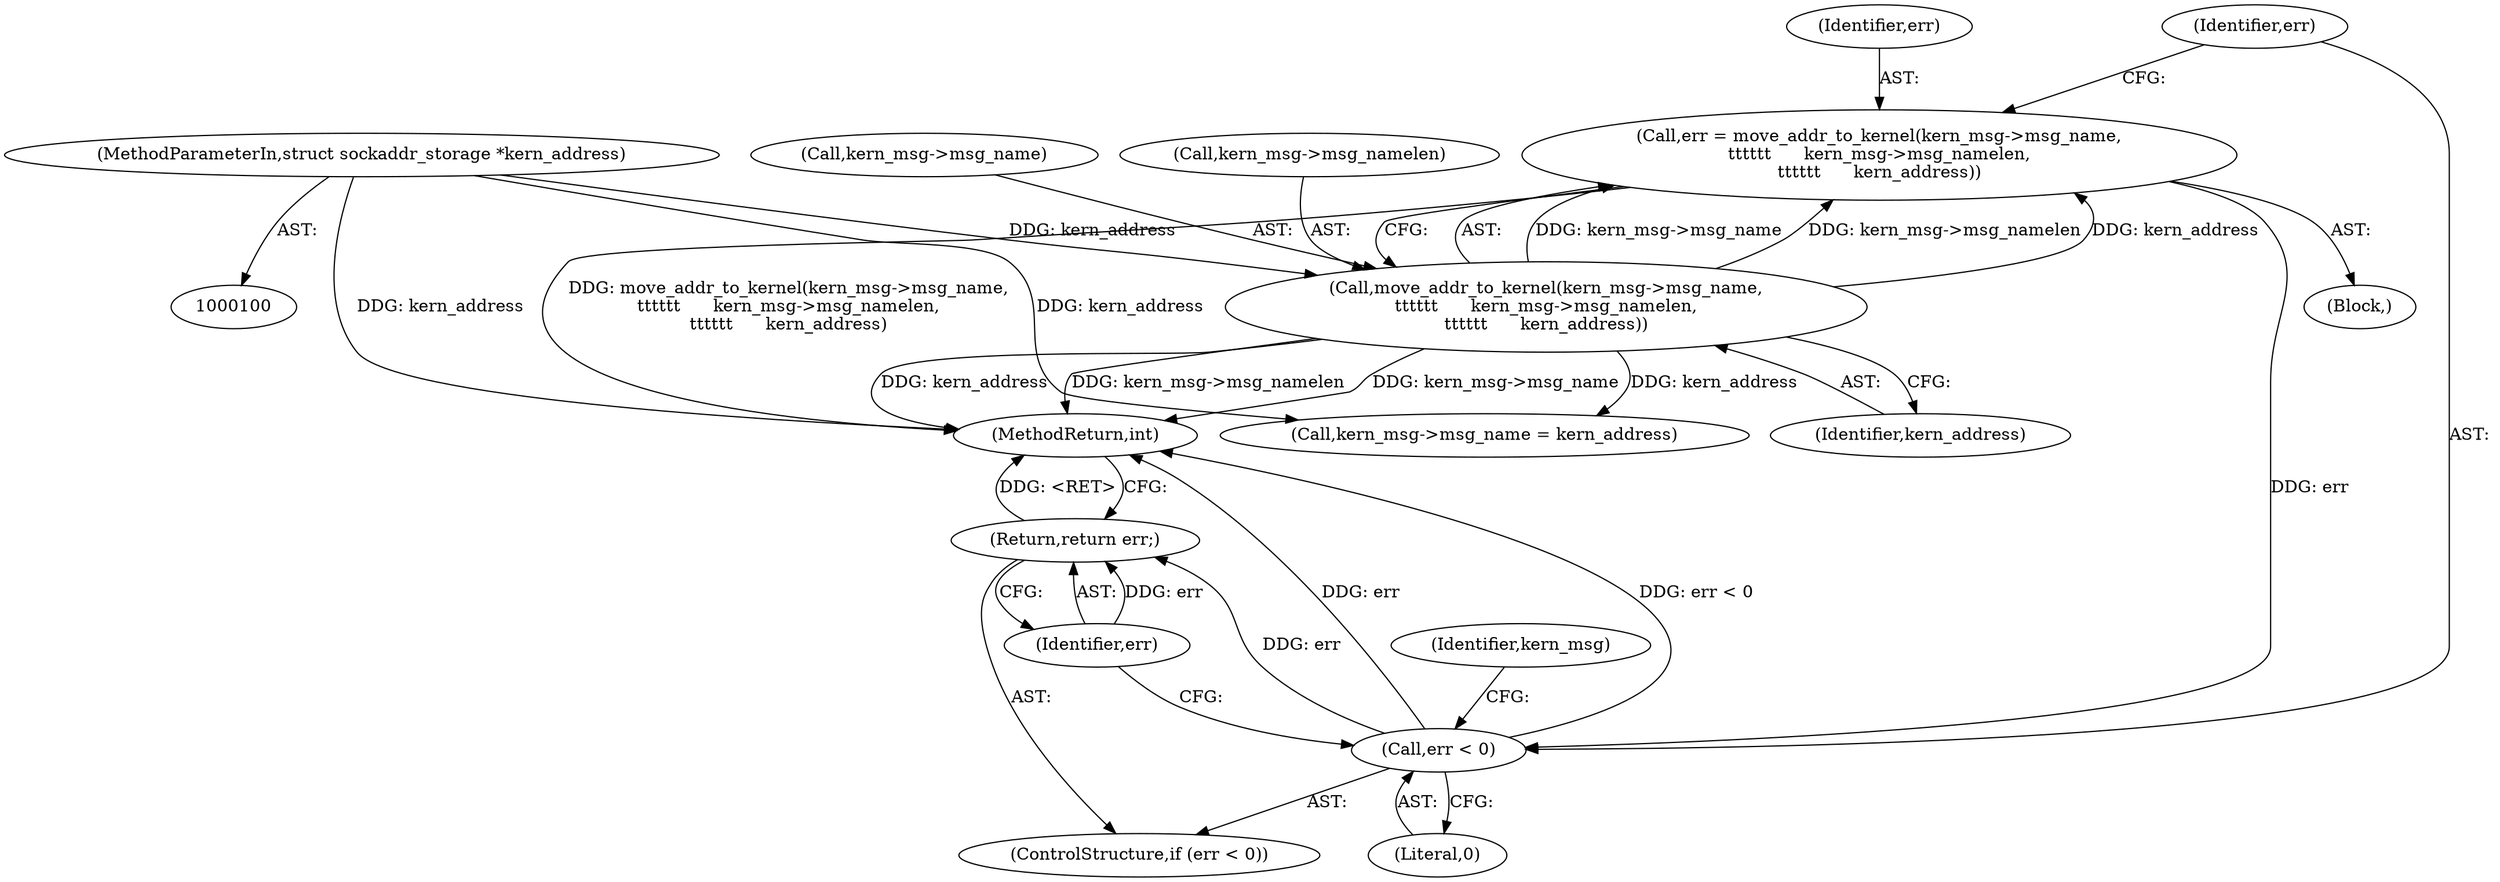 digraph "0_linux_f3d3342602f8bcbf37d7c46641cb9bca7618eb1c_13@API" {
"1000118" [label="(Call,err = move_addr_to_kernel(kern_msg->msg_name,\n\t\t\t\t\t\t      kern_msg->msg_namelen,\n\t\t\t\t\t\t      kern_address))"];
"1000120" [label="(Call,move_addr_to_kernel(kern_msg->msg_name,\n\t\t\t\t\t\t      kern_msg->msg_namelen,\n\t\t\t\t\t\t      kern_address))"];
"1000103" [label="(MethodParameterIn,struct sockaddr_storage *kern_address)"];
"1000129" [label="(Call,err < 0)"];
"1000132" [label="(Return,return err;)"];
"1000131" [label="(Literal,0)"];
"1000133" [label="(Identifier,err)"];
"1000121" [label="(Call,kern_msg->msg_name)"];
"1000119" [label="(Identifier,err)"];
"1000116" [label="(Block,)"];
"1000129" [label="(Call,err < 0)"];
"1000103" [label="(MethodParameterIn,struct sockaddr_storage *kern_address)"];
"1000136" [label="(Identifier,kern_msg)"];
"1000138" [label="(Call,kern_msg->msg_name = kern_address)"];
"1000132" [label="(Return,return err;)"];
"1000120" [label="(Call,move_addr_to_kernel(kern_msg->msg_name,\n\t\t\t\t\t\t      kern_msg->msg_namelen,\n\t\t\t\t\t\t      kern_address))"];
"1000172" [label="(MethodReturn,int)"];
"1000127" [label="(Identifier,kern_address)"];
"1000118" [label="(Call,err = move_addr_to_kernel(kern_msg->msg_name,\n\t\t\t\t\t\t      kern_msg->msg_namelen,\n\t\t\t\t\t\t      kern_address))"];
"1000130" [label="(Identifier,err)"];
"1000128" [label="(ControlStructure,if (err < 0))"];
"1000124" [label="(Call,kern_msg->msg_namelen)"];
"1000118" -> "1000116"  [label="AST: "];
"1000118" -> "1000120"  [label="CFG: "];
"1000119" -> "1000118"  [label="AST: "];
"1000120" -> "1000118"  [label="AST: "];
"1000130" -> "1000118"  [label="CFG: "];
"1000118" -> "1000172"  [label="DDG: move_addr_to_kernel(kern_msg->msg_name,\n\t\t\t\t\t\t      kern_msg->msg_namelen,\n\t\t\t\t\t\t      kern_address)"];
"1000120" -> "1000118"  [label="DDG: kern_msg->msg_name"];
"1000120" -> "1000118"  [label="DDG: kern_msg->msg_namelen"];
"1000120" -> "1000118"  [label="DDG: kern_address"];
"1000118" -> "1000129"  [label="DDG: err"];
"1000120" -> "1000127"  [label="CFG: "];
"1000121" -> "1000120"  [label="AST: "];
"1000124" -> "1000120"  [label="AST: "];
"1000127" -> "1000120"  [label="AST: "];
"1000120" -> "1000172"  [label="DDG: kern_msg->msg_name"];
"1000120" -> "1000172"  [label="DDG: kern_address"];
"1000120" -> "1000172"  [label="DDG: kern_msg->msg_namelen"];
"1000103" -> "1000120"  [label="DDG: kern_address"];
"1000120" -> "1000138"  [label="DDG: kern_address"];
"1000103" -> "1000100"  [label="AST: "];
"1000103" -> "1000172"  [label="DDG: kern_address"];
"1000103" -> "1000138"  [label="DDG: kern_address"];
"1000129" -> "1000128"  [label="AST: "];
"1000129" -> "1000131"  [label="CFG: "];
"1000130" -> "1000129"  [label="AST: "];
"1000131" -> "1000129"  [label="AST: "];
"1000133" -> "1000129"  [label="CFG: "];
"1000136" -> "1000129"  [label="CFG: "];
"1000129" -> "1000172"  [label="DDG: err"];
"1000129" -> "1000172"  [label="DDG: err < 0"];
"1000129" -> "1000132"  [label="DDG: err"];
"1000132" -> "1000128"  [label="AST: "];
"1000132" -> "1000133"  [label="CFG: "];
"1000133" -> "1000132"  [label="AST: "];
"1000172" -> "1000132"  [label="CFG: "];
"1000132" -> "1000172"  [label="DDG: <RET>"];
"1000133" -> "1000132"  [label="DDG: err"];
}
